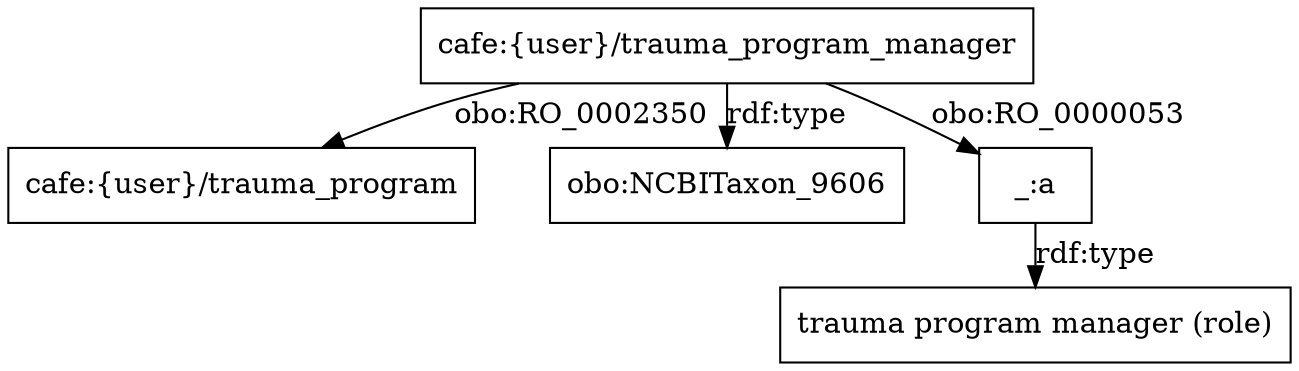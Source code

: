 digraph g { node [shape=rectangle];
graph [splines=true, nodesep=.5, ranksep=0, overlap=false];
"cafe:{user}/trauma_program_manager" -> "cafe:{user}/trauma_program" [label="obo:RO_0002350"]
"cafe:{user}/trauma_program_manager" -> "obo:NCBITaxon_9606" [label="rdf:type"]
"cafe:{user}/trauma_program_manager" -> "_:a" [label="obo:RO_0000053"]
"_:a" -> "trauma program manager (role)" [label="rdf:type"]
}